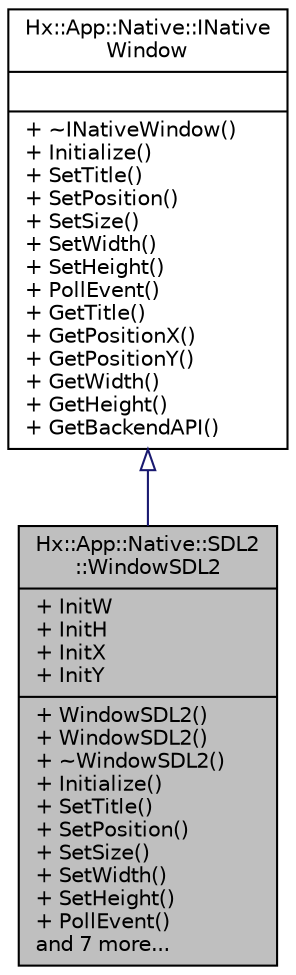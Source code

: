 digraph "Hx::App::Native::SDL2::WindowSDL2"
{
  edge [fontname="Helvetica",fontsize="10",labelfontname="Helvetica",labelfontsize="10"];
  node [fontname="Helvetica",fontsize="10",shape=record];
  Node0 [label="{Hx::App::Native::SDL2\l::WindowSDL2\n|+ InitW\l+ InitH\l+ InitX\l+ InitY\l|+ WindowSDL2()\l+ WindowSDL2()\l+ ~WindowSDL2()\l+ Initialize()\l+ SetTitle()\l+ SetPosition()\l+ SetSize()\l+ SetWidth()\l+ SetHeight()\l+ PollEvent()\land 7 more...\l}",height=0.2,width=0.4,color="black", fillcolor="grey75", style="filled", fontcolor="black"];
  Node1 -> Node0 [dir="back",color="midnightblue",fontsize="10",style="solid",arrowtail="onormal",fontname="Helvetica"];
  Node1 [label="{Hx::App::Native::INative\lWindow\n||+ ~INativeWindow()\l+ Initialize()\l+ SetTitle()\l+ SetPosition()\l+ SetSize()\l+ SetWidth()\l+ SetHeight()\l+ PollEvent()\l+ GetTitle()\l+ GetPositionX()\l+ GetPositionY()\l+ GetWidth()\l+ GetHeight()\l+ GetBackendAPI()\l}",height=0.2,width=0.4,color="black", fillcolor="white", style="filled",URL="$structHx_1_1App_1_1Native_1_1INativeWindow.html"];
}

